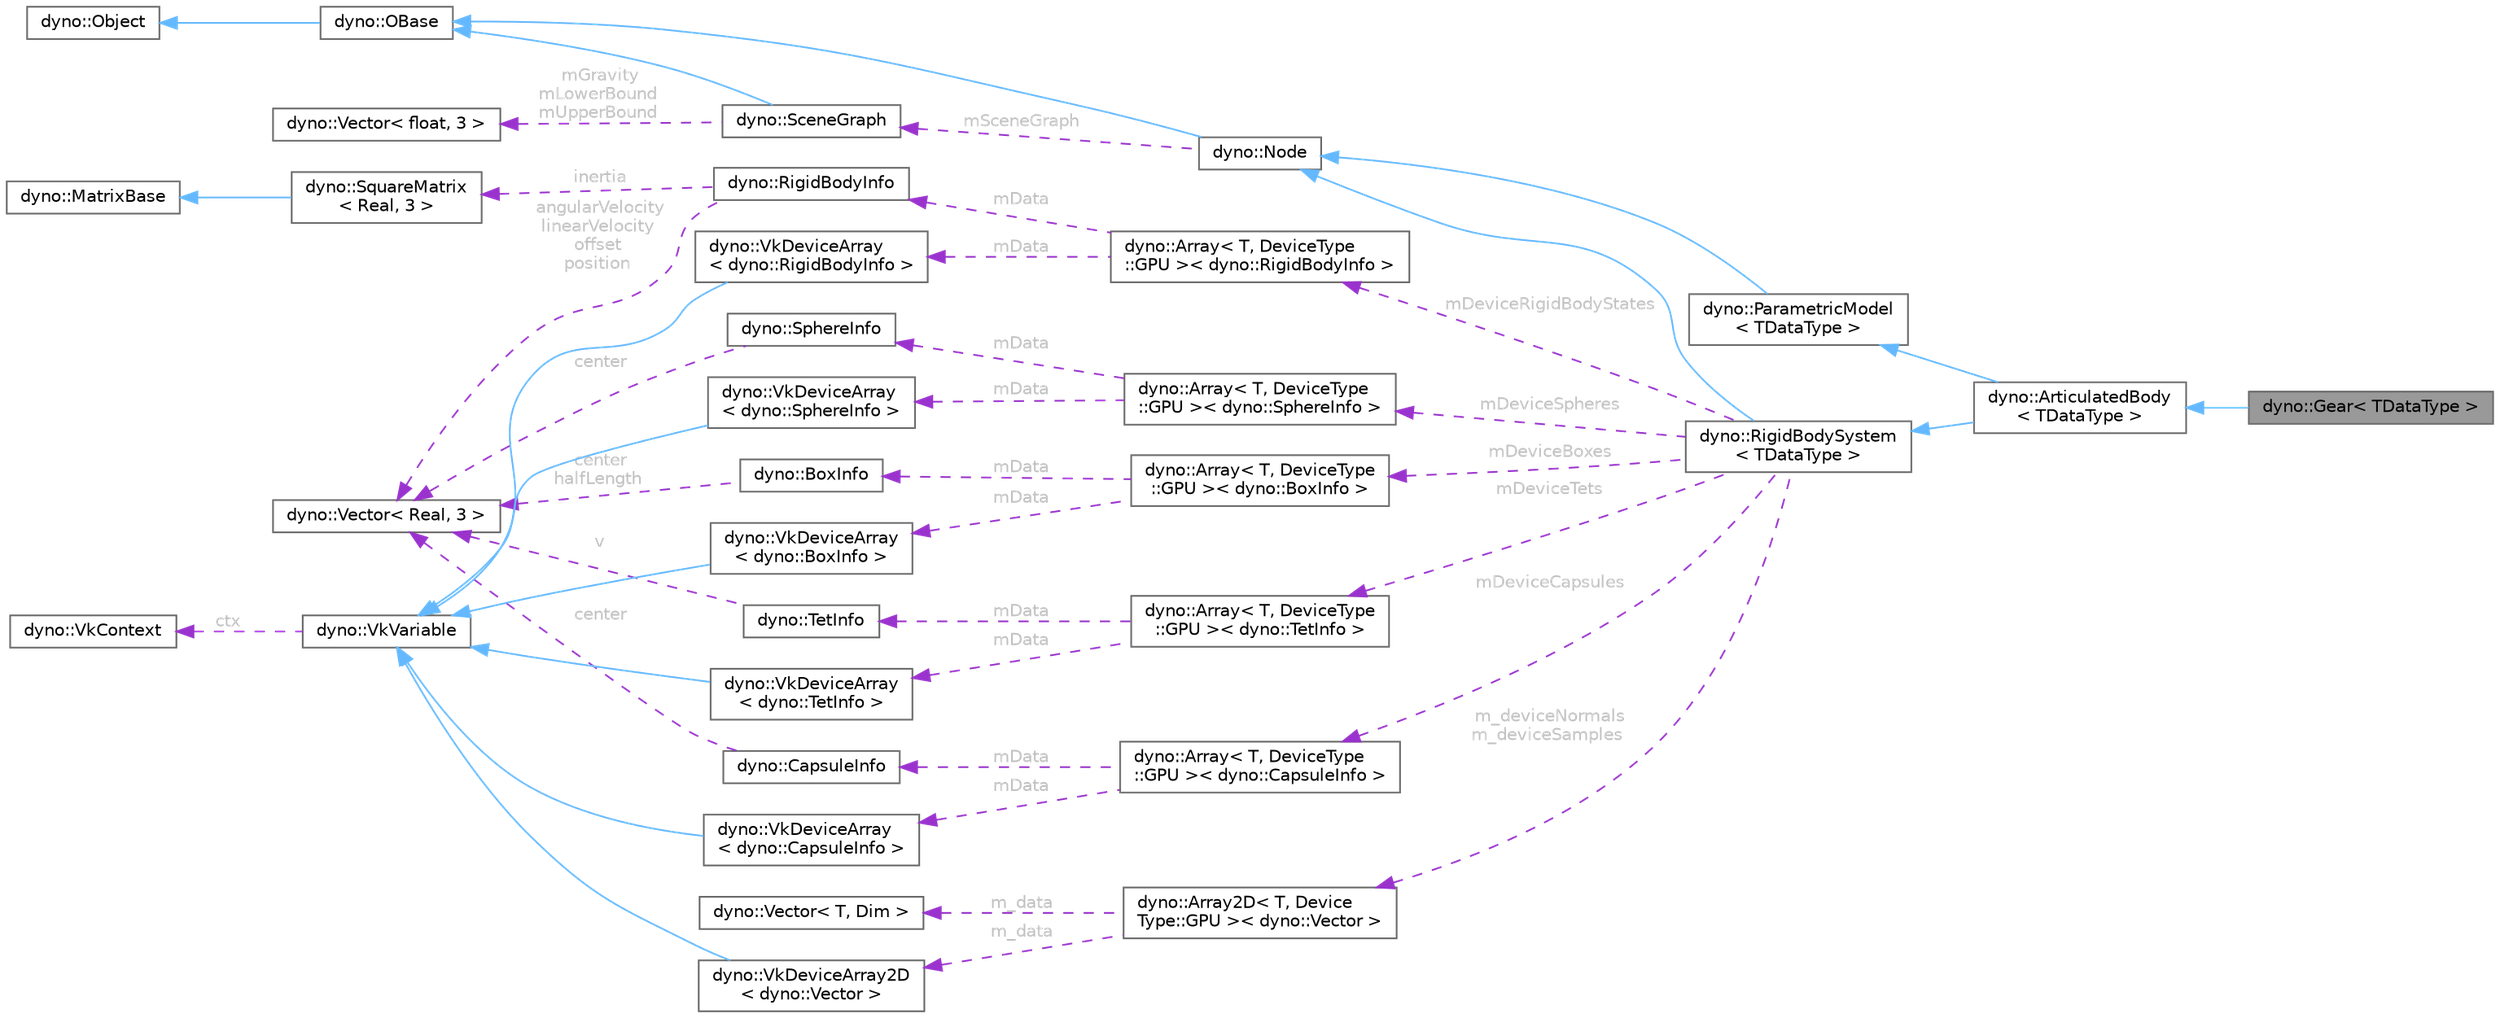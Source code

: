 digraph "dyno::Gear&lt; TDataType &gt;"
{
 // LATEX_PDF_SIZE
  bgcolor="transparent";
  edge [fontname=Helvetica,fontsize=10,labelfontname=Helvetica,labelfontsize=10];
  node [fontname=Helvetica,fontsize=10,shape=box,height=0.2,width=0.4];
  rankdir="LR";
  Node1 [id="Node000001",label="dyno::Gear\< TDataType \>",height=0.2,width=0.4,color="gray40", fillcolor="grey60", style="filled", fontcolor="black",tooltip=" "];
  Node2 -> Node1 [id="edge1_Node000001_Node000002",dir="back",color="steelblue1",style="solid",tooltip=" "];
  Node2 [id="Node000002",label="dyno::ArticulatedBody\l\< TDataType \>",height=0.2,width=0.4,color="gray40", fillcolor="white", style="filled",URL="$classdyno_1_1_articulated_body.html",tooltip=" "];
  Node3 -> Node2 [id="edge2_Node000002_Node000003",dir="back",color="steelblue1",style="solid",tooltip=" "];
  Node3 [id="Node000003",label="dyno::ParametricModel\l\< TDataType \>",height=0.2,width=0.4,color="gray40", fillcolor="white", style="filled",URL="$classdyno_1_1_parametric_model.html",tooltip=" "];
  Node4 -> Node3 [id="edge3_Node000003_Node000004",dir="back",color="steelblue1",style="solid",tooltip=" "];
  Node4 [id="Node000004",label="dyno::Node",height=0.2,width=0.4,color="gray40", fillcolor="white", style="filled",URL="$classdyno_1_1_node.html",tooltip=" "];
  Node5 -> Node4 [id="edge4_Node000004_Node000005",dir="back",color="steelblue1",style="solid",tooltip=" "];
  Node5 [id="Node000005",label="dyno::OBase",height=0.2,width=0.4,color="gray40", fillcolor="white", style="filled",URL="$classdyno_1_1_o_base.html",tooltip=" "];
  Node6 -> Node5 [id="edge5_Node000005_Node000006",dir="back",color="steelblue1",style="solid",tooltip=" "];
  Node6 [id="Node000006",label="dyno::Object",height=0.2,width=0.4,color="gray40", fillcolor="white", style="filled",URL="$classdyno_1_1_object.html",tooltip=" "];
  Node7 -> Node4 [id="edge6_Node000004_Node000007",dir="back",color="darkorchid3",style="dashed",tooltip=" ",label=" mSceneGraph",fontcolor="grey" ];
  Node7 [id="Node000007",label="dyno::SceneGraph",height=0.2,width=0.4,color="gray40", fillcolor="white", style="filled",URL="$classdyno_1_1_scene_graph.html",tooltip=" "];
  Node5 -> Node7 [id="edge7_Node000007_Node000005",dir="back",color="steelblue1",style="solid",tooltip=" "];
  Node8 -> Node7 [id="edge8_Node000007_Node000008",dir="back",color="darkorchid3",style="dashed",tooltip=" ",label=" mGravity\nmLowerBound\nmUpperBound",fontcolor="grey" ];
  Node8 [id="Node000008",label="dyno::Vector\< float, 3 \>",height=0.2,width=0.4,color="gray40", fillcolor="white", style="filled",URL="$classdyno_1_1_vector.html",tooltip=" "];
  Node9 -> Node2 [id="edge9_Node000002_Node000009",dir="back",color="steelblue1",style="solid",tooltip=" "];
  Node9 [id="Node000009",label="dyno::RigidBodySystem\l\< TDataType \>",height=0.2,width=0.4,color="gray40", fillcolor="white", style="filled",URL="$classdyno_1_1_rigid_body_system.html",tooltip="Implementation of a rigid body system containing a variety of rigid bodies with different shapes."];
  Node4 -> Node9 [id="edge10_Node000009_Node000004",dir="back",color="steelblue1",style="solid",tooltip=" "];
  Node10 -> Node9 [id="edge11_Node000009_Node000010",dir="back",color="darkorchid3",style="dashed",tooltip=" ",label=" mDeviceRigidBodyStates",fontcolor="grey" ];
  Node10 [id="Node000010",label="dyno::Array\< T, DeviceType\l::GPU \>\< dyno::RigidBodyInfo \>",height=0.2,width=0.4,color="gray40", fillcolor="white", style="filled",URL="$classdyno_1_1_array_3_01_t_00_01_device_type_1_1_g_p_u_01_4.html",tooltip=" "];
  Node11 -> Node10 [id="edge12_Node000010_Node000011",dir="back",color="darkorchid3",style="dashed",tooltip=" ",label=" mData",fontcolor="grey" ];
  Node11 [id="Node000011",label="dyno::RigidBodyInfo",height=0.2,width=0.4,color="gray40", fillcolor="white", style="filled",URL="$structdyno_1_1_rigid_body_info.html",tooltip=" "];
  Node12 -> Node11 [id="edge13_Node000011_Node000012",dir="back",color="darkorchid3",style="dashed",tooltip=" ",label=" angularVelocity\nlinearVelocity\noffset\nposition",fontcolor="grey" ];
  Node12 [id="Node000012",label="dyno::Vector\< Real, 3 \>",height=0.2,width=0.4,color="gray40", fillcolor="white", style="filled",URL="$classdyno_1_1_vector.html",tooltip=" "];
  Node13 -> Node11 [id="edge14_Node000011_Node000013",dir="back",color="darkorchid3",style="dashed",tooltip=" ",label=" inertia",fontcolor="grey" ];
  Node13 [id="Node000013",label="dyno::SquareMatrix\l\< Real, 3 \>",height=0.2,width=0.4,color="gray40", fillcolor="white", style="filled",URL="$classdyno_1_1_square_matrix.html",tooltip=" "];
  Node14 -> Node13 [id="edge15_Node000013_Node000014",dir="back",color="steelblue1",style="solid",tooltip=" "];
  Node14 [id="Node000014",label="dyno::MatrixBase",height=0.2,width=0.4,color="gray40", fillcolor="white", style="filled",URL="$classdyno_1_1_matrix_base.html",tooltip=" "];
  Node15 -> Node10 [id="edge16_Node000010_Node000015",dir="back",color="darkorchid3",style="dashed",tooltip=" ",label=" mData",fontcolor="grey" ];
  Node15 [id="Node000015",label="dyno::VkDeviceArray\l\< dyno::RigidBodyInfo \>",height=0.2,width=0.4,color="gray40", fillcolor="white", style="filled",URL="$classdyno_1_1_vk_device_array.html",tooltip=" "];
  Node16 -> Node15 [id="edge17_Node000015_Node000016",dir="back",color="steelblue1",style="solid",tooltip=" "];
  Node16 [id="Node000016",label="dyno::VkVariable",height=0.2,width=0.4,color="gray40", fillcolor="white", style="filled",URL="$classdyno_1_1_vk_variable.html",tooltip=" "];
  Node17 -> Node16 [id="edge18_Node000016_Node000017",dir="back",color="darkorchid3",style="dashed",tooltip=" ",label=" ctx",fontcolor="grey" ];
  Node17 [id="Node000017",label="dyno::VkContext",height=0.2,width=0.4,color="gray40", fillcolor="white", style="filled",URL="$classdyno_1_1_vk_context.html",tooltip=" "];
  Node18 -> Node9 [id="edge19_Node000009_Node000018",dir="back",color="darkorchid3",style="dashed",tooltip=" ",label=" mDeviceSpheres",fontcolor="grey" ];
  Node18 [id="Node000018",label="dyno::Array\< T, DeviceType\l::GPU \>\< dyno::SphereInfo \>",height=0.2,width=0.4,color="gray40", fillcolor="white", style="filled",URL="$classdyno_1_1_array_3_01_t_00_01_device_type_1_1_g_p_u_01_4.html",tooltip=" "];
  Node19 -> Node18 [id="edge20_Node000018_Node000019",dir="back",color="darkorchid3",style="dashed",tooltip=" ",label=" mData",fontcolor="grey" ];
  Node19 [id="Node000019",label="dyno::SphereInfo",height=0.2,width=0.4,color="gray40", fillcolor="white", style="filled",URL="$structdyno_1_1_sphere_info.html",tooltip=" "];
  Node12 -> Node19 [id="edge21_Node000019_Node000012",dir="back",color="darkorchid3",style="dashed",tooltip=" ",label=" center",fontcolor="grey" ];
  Node20 -> Node18 [id="edge22_Node000018_Node000020",dir="back",color="darkorchid3",style="dashed",tooltip=" ",label=" mData",fontcolor="grey" ];
  Node20 [id="Node000020",label="dyno::VkDeviceArray\l\< dyno::SphereInfo \>",height=0.2,width=0.4,color="gray40", fillcolor="white", style="filled",URL="$classdyno_1_1_vk_device_array.html",tooltip=" "];
  Node16 -> Node20 [id="edge23_Node000020_Node000016",dir="back",color="steelblue1",style="solid",tooltip=" "];
  Node21 -> Node9 [id="edge24_Node000009_Node000021",dir="back",color="darkorchid3",style="dashed",tooltip=" ",label=" mDeviceBoxes",fontcolor="grey" ];
  Node21 [id="Node000021",label="dyno::Array\< T, DeviceType\l::GPU \>\< dyno::BoxInfo \>",height=0.2,width=0.4,color="gray40", fillcolor="white", style="filled",URL="$classdyno_1_1_array_3_01_t_00_01_device_type_1_1_g_p_u_01_4.html",tooltip=" "];
  Node22 -> Node21 [id="edge25_Node000021_Node000022",dir="back",color="darkorchid3",style="dashed",tooltip=" ",label=" mData",fontcolor="grey" ];
  Node22 [id="Node000022",label="dyno::BoxInfo",height=0.2,width=0.4,color="gray40", fillcolor="white", style="filled",URL="$structdyno_1_1_box_info.html",tooltip=" "];
  Node12 -> Node22 [id="edge26_Node000022_Node000012",dir="back",color="darkorchid3",style="dashed",tooltip=" ",label=" center\nhalfLength",fontcolor="grey" ];
  Node23 -> Node21 [id="edge27_Node000021_Node000023",dir="back",color="darkorchid3",style="dashed",tooltip=" ",label=" mData",fontcolor="grey" ];
  Node23 [id="Node000023",label="dyno::VkDeviceArray\l\< dyno::BoxInfo \>",height=0.2,width=0.4,color="gray40", fillcolor="white", style="filled",URL="$classdyno_1_1_vk_device_array.html",tooltip=" "];
  Node16 -> Node23 [id="edge28_Node000023_Node000016",dir="back",color="steelblue1",style="solid",tooltip=" "];
  Node24 -> Node9 [id="edge29_Node000009_Node000024",dir="back",color="darkorchid3",style="dashed",tooltip=" ",label=" mDeviceTets",fontcolor="grey" ];
  Node24 [id="Node000024",label="dyno::Array\< T, DeviceType\l::GPU \>\< dyno::TetInfo \>",height=0.2,width=0.4,color="gray40", fillcolor="white", style="filled",URL="$classdyno_1_1_array_3_01_t_00_01_device_type_1_1_g_p_u_01_4.html",tooltip=" "];
  Node25 -> Node24 [id="edge30_Node000024_Node000025",dir="back",color="darkorchid3",style="dashed",tooltip=" ",label=" mData",fontcolor="grey" ];
  Node25 [id="Node000025",label="dyno::TetInfo",height=0.2,width=0.4,color="gray40", fillcolor="white", style="filled",URL="$structdyno_1_1_tet_info.html",tooltip=" "];
  Node12 -> Node25 [id="edge31_Node000025_Node000012",dir="back",color="darkorchid3",style="dashed",tooltip=" ",label=" v",fontcolor="grey" ];
  Node26 -> Node24 [id="edge32_Node000024_Node000026",dir="back",color="darkorchid3",style="dashed",tooltip=" ",label=" mData",fontcolor="grey" ];
  Node26 [id="Node000026",label="dyno::VkDeviceArray\l\< dyno::TetInfo \>",height=0.2,width=0.4,color="gray40", fillcolor="white", style="filled",URL="$classdyno_1_1_vk_device_array.html",tooltip=" "];
  Node16 -> Node26 [id="edge33_Node000026_Node000016",dir="back",color="steelblue1",style="solid",tooltip=" "];
  Node27 -> Node9 [id="edge34_Node000009_Node000027",dir="back",color="darkorchid3",style="dashed",tooltip=" ",label=" mDeviceCapsules",fontcolor="grey" ];
  Node27 [id="Node000027",label="dyno::Array\< T, DeviceType\l::GPU \>\< dyno::CapsuleInfo \>",height=0.2,width=0.4,color="gray40", fillcolor="white", style="filled",URL="$classdyno_1_1_array_3_01_t_00_01_device_type_1_1_g_p_u_01_4.html",tooltip=" "];
  Node28 -> Node27 [id="edge35_Node000027_Node000028",dir="back",color="darkorchid3",style="dashed",tooltip=" ",label=" mData",fontcolor="grey" ];
  Node28 [id="Node000028",label="dyno::CapsuleInfo",height=0.2,width=0.4,color="gray40", fillcolor="white", style="filled",URL="$structdyno_1_1_capsule_info.html",tooltip=" "];
  Node12 -> Node28 [id="edge36_Node000028_Node000012",dir="back",color="darkorchid3",style="dashed",tooltip=" ",label=" center",fontcolor="grey" ];
  Node29 -> Node27 [id="edge37_Node000027_Node000029",dir="back",color="darkorchid3",style="dashed",tooltip=" ",label=" mData",fontcolor="grey" ];
  Node29 [id="Node000029",label="dyno::VkDeviceArray\l\< dyno::CapsuleInfo \>",height=0.2,width=0.4,color="gray40", fillcolor="white", style="filled",URL="$classdyno_1_1_vk_device_array.html",tooltip=" "];
  Node16 -> Node29 [id="edge38_Node000029_Node000016",dir="back",color="steelblue1",style="solid",tooltip=" "];
  Node30 -> Node9 [id="edge39_Node000009_Node000030",dir="back",color="darkorchid3",style="dashed",tooltip=" ",label=" m_deviceNormals\nm_deviceSamples",fontcolor="grey" ];
  Node30 [id="Node000030",label="dyno::Array2D\< T, Device\lType::GPU \>\< dyno::Vector \>",height=0.2,width=0.4,color="gray40", fillcolor="white", style="filled",URL="$classdyno_1_1_array2_d_3_01_t_00_01_device_type_1_1_g_p_u_01_4.html",tooltip=" "];
  Node31 -> Node30 [id="edge40_Node000030_Node000031",dir="back",color="darkorchid3",style="dashed",tooltip=" ",label=" m_data",fontcolor="grey" ];
  Node31 [id="Node000031",label="dyno::Vector\< T, Dim \>",height=0.2,width=0.4,color="gray40", fillcolor="white", style="filled",URL="$classdyno_1_1_vector.html",tooltip=" "];
  Node32 -> Node30 [id="edge41_Node000030_Node000032",dir="back",color="darkorchid3",style="dashed",tooltip=" ",label=" m_data",fontcolor="grey" ];
  Node32 [id="Node000032",label="dyno::VkDeviceArray2D\l\< dyno::Vector \>",height=0.2,width=0.4,color="gray40", fillcolor="white", style="filled",URL="$classdyno_1_1_vk_device_array2_d.html",tooltip=" "];
  Node16 -> Node32 [id="edge42_Node000032_Node000016",dir="back",color="steelblue1",style="solid",tooltip=" "];
}
